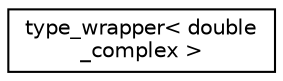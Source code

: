 digraph "Graphical Class Hierarchy"
{
 // INTERACTIVE_SVG=YES
  edge [fontname="Helvetica",fontsize="10",labelfontname="Helvetica",labelfontsize="10"];
  node [fontname="Helvetica",fontsize="10",shape=record];
  rankdir="LR";
  Node1 [label="type_wrapper\< double\l_complex \>",height=0.2,width=0.4,color="black", fillcolor="white", style="filled",URL="$classtype__wrapper_3_01double__complex_01_4.html"];
}
